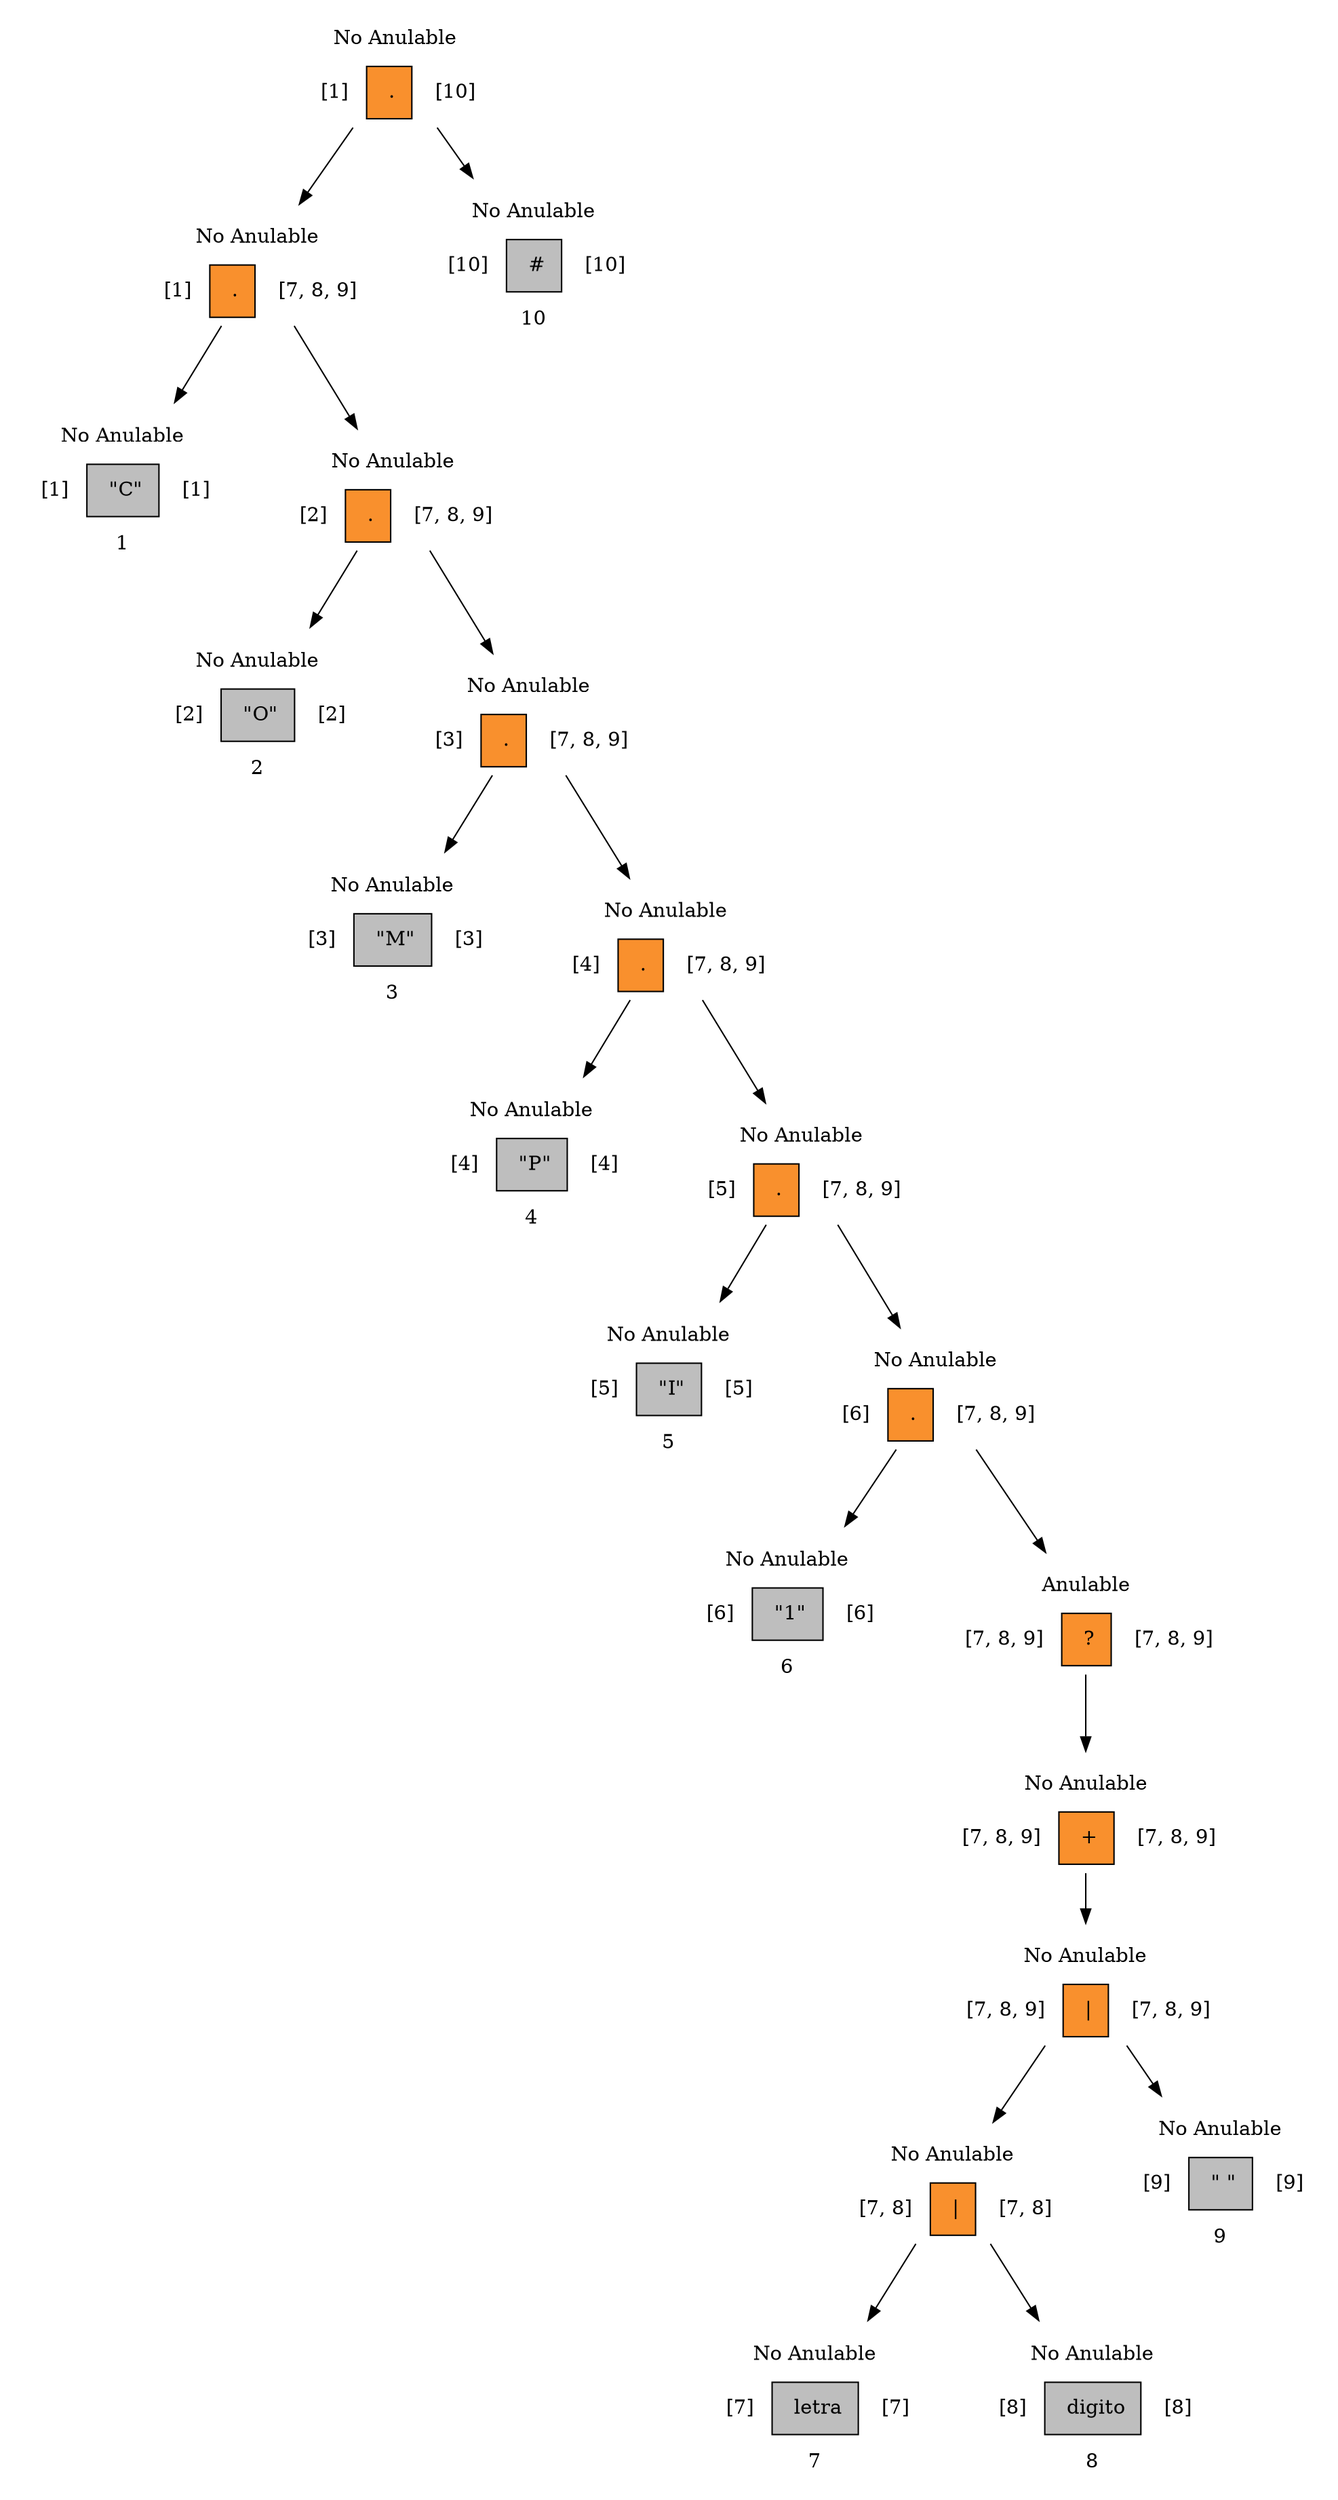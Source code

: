 digraph s {
N_1[shape = none label=<
 <TABLE border="0" cellspacing="2" cellpadding="10" >
 <TR>
 <TD colspan="3">No Anulable</TD>
 </TR>
 <TR>
 <TD> [1]</TD>
 <TD border="1" bgcolor="#F9902D"> .</TD>
 <TD> [10]</TD>
 </TR>
 </TABLE>>];N_2[shape = none label=<
 <TABLE border="0" cellspacing="2" cellpadding="10" >
 <TR>
 <TD colspan="3">No Anulable</TD>
 </TR>
 <TR>
 <TD> [1]</TD>
 <TD border="1" bgcolor="#F9902D"> .</TD>
 <TD> [7, 8, 9]</TD>
 </TR>
 </TABLE>>];N_1-> N_2;
N_3[shape = none label=<
 <TABLE border="0" cellspacing="2" cellpadding="10" >
 <TR>
 <TD colspan="3">No Anulable</TD>
 </TR>
 <TR>
 <TD> [1]</TD>
 <TD border="1" bgcolor="#bebebe" > "C"</TD>
 <TD> [1]</TD>
 </TR>
 <TR>
 <TD colspan="3">1</TD>
 </TR>
 </TABLE>>];N_2-> N_3;
N_4[shape = none label=<
 <TABLE border="0" cellspacing="2" cellpadding="10" >
 <TR>
 <TD colspan="3">No Anulable</TD>
 </TR>
 <TR>
 <TD> [2]</TD>
 <TD border="1" bgcolor="#F9902D"> .</TD>
 <TD> [7, 8, 9]</TD>
 </TR>
 </TABLE>>];N_2-> N_4;
N_5[shape = none label=<
 <TABLE border="0" cellspacing="2" cellpadding="10" >
 <TR>
 <TD colspan="3">No Anulable</TD>
 </TR>
 <TR>
 <TD> [2]</TD>
 <TD border="1" bgcolor="#bebebe" > "O"</TD>
 <TD> [2]</TD>
 </TR>
 <TR>
 <TD colspan="3">2</TD>
 </TR>
 </TABLE>>];N_4-> N_5;
N_6[shape = none label=<
 <TABLE border="0" cellspacing="2" cellpadding="10" >
 <TR>
 <TD colspan="3">No Anulable</TD>
 </TR>
 <TR>
 <TD> [3]</TD>
 <TD border="1" bgcolor="#F9902D"> .</TD>
 <TD> [7, 8, 9]</TD>
 </TR>
 </TABLE>>];N_4-> N_6;
N_7[shape = none label=<
 <TABLE border="0" cellspacing="2" cellpadding="10" >
 <TR>
 <TD colspan="3">No Anulable</TD>
 </TR>
 <TR>
 <TD> [3]</TD>
 <TD border="1" bgcolor="#bebebe" > "M"</TD>
 <TD> [3]</TD>
 </TR>
 <TR>
 <TD colspan="3">3</TD>
 </TR>
 </TABLE>>];N_6-> N_7;
N_8[shape = none label=<
 <TABLE border="0" cellspacing="2" cellpadding="10" >
 <TR>
 <TD colspan="3">No Anulable</TD>
 </TR>
 <TR>
 <TD> [4]</TD>
 <TD border="1" bgcolor="#F9902D"> .</TD>
 <TD> [7, 8, 9]</TD>
 </TR>
 </TABLE>>];N_6-> N_8;
N_9[shape = none label=<
 <TABLE border="0" cellspacing="2" cellpadding="10" >
 <TR>
 <TD colspan="3">No Anulable</TD>
 </TR>
 <TR>
 <TD> [4]</TD>
 <TD border="1" bgcolor="#bebebe" > "P"</TD>
 <TD> [4]</TD>
 </TR>
 <TR>
 <TD colspan="3">4</TD>
 </TR>
 </TABLE>>];N_8-> N_9;
N_10[shape = none label=<
 <TABLE border="0" cellspacing="2" cellpadding="10" >
 <TR>
 <TD colspan="3">No Anulable</TD>
 </TR>
 <TR>
 <TD> [5]</TD>
 <TD border="1" bgcolor="#F9902D"> .</TD>
 <TD> [7, 8, 9]</TD>
 </TR>
 </TABLE>>];N_8-> N_10;
N_11[shape = none label=<
 <TABLE border="0" cellspacing="2" cellpadding="10" >
 <TR>
 <TD colspan="3">No Anulable</TD>
 </TR>
 <TR>
 <TD> [5]</TD>
 <TD border="1" bgcolor="#bebebe" > "I"</TD>
 <TD> [5]</TD>
 </TR>
 <TR>
 <TD colspan="3">5</TD>
 </TR>
 </TABLE>>];N_10-> N_11;
N_12[shape = none label=<
 <TABLE border="0" cellspacing="2" cellpadding="10" >
 <TR>
 <TD colspan="3">No Anulable</TD>
 </TR>
 <TR>
 <TD> [6]</TD>
 <TD border="1" bgcolor="#F9902D"> .</TD>
 <TD> [7, 8, 9]</TD>
 </TR>
 </TABLE>>];N_10-> N_12;
N_13[shape = none label=<
 <TABLE border="0" cellspacing="2" cellpadding="10" >
 <TR>
 <TD colspan="3">No Anulable</TD>
 </TR>
 <TR>
 <TD> [6]</TD>
 <TD border="1" bgcolor="#bebebe" > "1"</TD>
 <TD> [6]</TD>
 </TR>
 <TR>
 <TD colspan="3">6</TD>
 </TR>
 </TABLE>>];N_12-> N_13;
N_14[shape = none label=<
 <TABLE border="0" cellspacing="2" cellpadding="10" >
 <TR>
 <TD colspan="3">Anulable</TD>
 </TR>
 <TR>
 <TD> [7, 8, 9]</TD>
 <TD border="1" bgcolor="#F9902D"> ?</TD>
 <TD> [7, 8, 9]</TD>
 </TR>
 </TABLE>>];N_12-> N_14;
N_15[shape = none label=<
 <TABLE border="0" cellspacing="2" cellpadding="10" >
 <TR>
 <TD colspan="3">No Anulable</TD>
 </TR>
 <TR>
 <TD> [7, 8, 9]</TD>
 <TD border="1" bgcolor="#F9902D"> +</TD>
 <TD> [7, 8, 9]</TD>
 </TR>
 </TABLE>>];N_14-> N_15;
N_16[shape = none label=<
 <TABLE border="0" cellspacing="2" cellpadding="10" >
 <TR>
 <TD colspan="3">No Anulable</TD>
 </TR>
 <TR>
 <TD> [7, 8, 9]</TD>
 <TD border="1" bgcolor="#F9902D"> |</TD>
 <TD> [7, 8, 9]</TD>
 </TR>
 </TABLE>>];N_15-> N_16;
N_17[shape = none label=<
 <TABLE border="0" cellspacing="2" cellpadding="10" >
 <TR>
 <TD colspan="3">No Anulable</TD>
 </TR>
 <TR>
 <TD> [7, 8]</TD>
 <TD border="1" bgcolor="#F9902D"> |</TD>
 <TD> [7, 8]</TD>
 </TR>
 </TABLE>>];N_16-> N_17;
N_18[shape = none label=<
 <TABLE border="0" cellspacing="2" cellpadding="10" >
 <TR>
 <TD colspan="3">No Anulable</TD>
 </TR>
 <TR>
 <TD> [7]</TD>
 <TD border="1" bgcolor="#bebebe" > letra</TD>
 <TD> [7]</TD>
 </TR>
 <TR>
 <TD colspan="3">7</TD>
 </TR>
 </TABLE>>];N_17-> N_18;
N_19[shape = none label=<
 <TABLE border="0" cellspacing="2" cellpadding="10" >
 <TR>
 <TD colspan="3">No Anulable</TD>
 </TR>
 <TR>
 <TD> [8]</TD>
 <TD border="1" bgcolor="#bebebe" > digito</TD>
 <TD> [8]</TD>
 </TR>
 <TR>
 <TD colspan="3">8</TD>
 </TR>
 </TABLE>>];N_17-> N_19;
N_20[shape = none label=<
 <TABLE border="0" cellspacing="2" cellpadding="10" >
 <TR>
 <TD colspan="3">No Anulable</TD>
 </TR>
 <TR>
 <TD> [9]</TD>
 <TD border="1" bgcolor="#bebebe" > " "</TD>
 <TD> [9]</TD>
 </TR>
 <TR>
 <TD colspan="3">9</TD>
 </TR>
 </TABLE>>];N_16-> N_20;
N_21[shape = none label=<
 <TABLE border="0" cellspacing="2" cellpadding="10" >
 <TR>
 <TD colspan="3">No Anulable</TD>
 </TR>
 <TR>
 <TD> [10]</TD>
 <TD border="1" bgcolor="#bebebe" > #</TD>
 <TD> [10]</TD>
 </TR>
 <TR>
 <TD colspan="3">10</TD>
 </TR>
 </TABLE>>];N_1-> N_21;

}
digraph s {
N_1[shape = none label=<
 <TABLE border="0" cellspacing="2" cellpadding="10" >
 <TR>
 <TD colspan="3">No Anulable</TD>
 </TR>
 <TR>
 <TD> [1]</TD>
 <TD border="1" bgcolor="#F9902D"> .</TD>
 <TD> [10]</TD>
 </TR>
 </TABLE>>];N_2[shape = none label=<
 <TABLE border="0" cellspacing="2" cellpadding="10" >
 <TR>
 <TD colspan="3">No Anulable</TD>
 </TR>
 <TR>
 <TD> [1]</TD>
 <TD border="1" bgcolor="#F9902D"> .</TD>
 <TD> [7, 8, 9]</TD>
 </TR>
 </TABLE>>];N_1-> N_2;
N_3[shape = none label=<
 <TABLE border="0" cellspacing="2" cellpadding="10" >
 <TR>
 <TD colspan="3">No Anulable</TD>
 </TR>
 <TR>
 <TD> [1]</TD>
 <TD border="1" bgcolor="#bebebe" > "C"</TD>
 <TD> [1]</TD>
 </TR>
 <TR>
 <TD colspan="3">1</TD>
 </TR>
 </TABLE>>];N_2-> N_3;
N_4[shape = none label=<
 <TABLE border="0" cellspacing="2" cellpadding="10" >
 <TR>
 <TD colspan="3">No Anulable</TD>
 </TR>
 <TR>
 <TD> [2]</TD>
 <TD border="1" bgcolor="#F9902D"> .</TD>
 <TD> [7, 8, 9]</TD>
 </TR>
 </TABLE>>];N_2-> N_4;
N_5[shape = none label=<
 <TABLE border="0" cellspacing="2" cellpadding="10" >
 <TR>
 <TD colspan="3">No Anulable</TD>
 </TR>
 <TR>
 <TD> [2]</TD>
 <TD border="1" bgcolor="#bebebe" > "O"</TD>
 <TD> [2]</TD>
 </TR>
 <TR>
 <TD colspan="3">2</TD>
 </TR>
 </TABLE>>];N_4-> N_5;
N_6[shape = none label=<
 <TABLE border="0" cellspacing="2" cellpadding="10" >
 <TR>
 <TD colspan="3">No Anulable</TD>
 </TR>
 <TR>
 <TD> [3]</TD>
 <TD border="1" bgcolor="#F9902D"> .</TD>
 <TD> [7, 8, 9]</TD>
 </TR>
 </TABLE>>];N_4-> N_6;
N_7[shape = none label=<
 <TABLE border="0" cellspacing="2" cellpadding="10" >
 <TR>
 <TD colspan="3">No Anulable</TD>
 </TR>
 <TR>
 <TD> [3]</TD>
 <TD border="1" bgcolor="#bebebe" > "M"</TD>
 <TD> [3]</TD>
 </TR>
 <TR>
 <TD colspan="3">3</TD>
 </TR>
 </TABLE>>];N_6-> N_7;
N_8[shape = none label=<
 <TABLE border="0" cellspacing="2" cellpadding="10" >
 <TR>
 <TD colspan="3">No Anulable</TD>
 </TR>
 <TR>
 <TD> [4]</TD>
 <TD border="1" bgcolor="#F9902D"> .</TD>
 <TD> [7, 8, 9]</TD>
 </TR>
 </TABLE>>];N_6-> N_8;
N_9[shape = none label=<
 <TABLE border="0" cellspacing="2" cellpadding="10" >
 <TR>
 <TD colspan="3">No Anulable</TD>
 </TR>
 <TR>
 <TD> [4]</TD>
 <TD border="1" bgcolor="#bebebe" > "P"</TD>
 <TD> [4]</TD>
 </TR>
 <TR>
 <TD colspan="3">4</TD>
 </TR>
 </TABLE>>];N_8-> N_9;
N_10[shape = none label=<
 <TABLE border="0" cellspacing="2" cellpadding="10" >
 <TR>
 <TD colspan="3">No Anulable</TD>
 </TR>
 <TR>
 <TD> [5]</TD>
 <TD border="1" bgcolor="#F9902D"> .</TD>
 <TD> [7, 8, 9]</TD>
 </TR>
 </TABLE>>];N_8-> N_10;
N_11[shape = none label=<
 <TABLE border="0" cellspacing="2" cellpadding="10" >
 <TR>
 <TD colspan="3">No Anulable</TD>
 </TR>
 <TR>
 <TD> [5]</TD>
 <TD border="1" bgcolor="#bebebe" > "I"</TD>
 <TD> [5]</TD>
 </TR>
 <TR>
 <TD colspan="3">5</TD>
 </TR>
 </TABLE>>];N_10-> N_11;
N_12[shape = none label=<
 <TABLE border="0" cellspacing="2" cellpadding="10" >
 <TR>
 <TD colspan="3">No Anulable</TD>
 </TR>
 <TR>
 <TD> [6]</TD>
 <TD border="1" bgcolor="#F9902D"> .</TD>
 <TD> [7, 8, 9]</TD>
 </TR>
 </TABLE>>];N_10-> N_12;
N_13[shape = none label=<
 <TABLE border="0" cellspacing="2" cellpadding="10" >
 <TR>
 <TD colspan="3">No Anulable</TD>
 </TR>
 <TR>
 <TD> [6]</TD>
 <TD border="1" bgcolor="#bebebe" > "1"</TD>
 <TD> [6]</TD>
 </TR>
 <TR>
 <TD colspan="3">6</TD>
 </TR>
 </TABLE>>];N_12-> N_13;
N_14[shape = none label=<
 <TABLE border="0" cellspacing="2" cellpadding="10" >
 <TR>
 <TD colspan="3">Anulable</TD>
 </TR>
 <TR>
 <TD> [7, 8, 9]</TD>
 <TD border="1" bgcolor="#F9902D"> ?</TD>
 <TD> [7, 8, 9]</TD>
 </TR>
 </TABLE>>];N_12-> N_14;
N_15[shape = none label=<
 <TABLE border="0" cellspacing="2" cellpadding="10" >
 <TR>
 <TD colspan="3">No Anulable</TD>
 </TR>
 <TR>
 <TD> [7, 8, 9]</TD>
 <TD border="1" bgcolor="#F9902D"> +</TD>
 <TD> [7, 8, 9]</TD>
 </TR>
 </TABLE>>];N_14-> N_15;
N_16[shape = none label=<
 <TABLE border="0" cellspacing="2" cellpadding="10" >
 <TR>
 <TD colspan="3">No Anulable</TD>
 </TR>
 <TR>
 <TD> [7, 8, 9]</TD>
 <TD border="1" bgcolor="#F9902D"> |</TD>
 <TD> [7, 8, 9]</TD>
 </TR>
 </TABLE>>];N_15-> N_16;
N_17[shape = none label=<
 <TABLE border="0" cellspacing="2" cellpadding="10" >
 <TR>
 <TD colspan="3">No Anulable</TD>
 </TR>
 <TR>
 <TD> [7, 8]</TD>
 <TD border="1" bgcolor="#F9902D"> |</TD>
 <TD> [7, 8]</TD>
 </TR>
 </TABLE>>];N_16-> N_17;
N_18[shape = none label=<
 <TABLE border="0" cellspacing="2" cellpadding="10" >
 <TR>
 <TD colspan="3">No Anulable</TD>
 </TR>
 <TR>
 <TD> [7]</TD>
 <TD border="1" bgcolor="#bebebe" > letra</TD>
 <TD> [7]</TD>
 </TR>
 <TR>
 <TD colspan="3">7</TD>
 </TR>
 </TABLE>>];N_17-> N_18;
N_19[shape = none label=<
 <TABLE border="0" cellspacing="2" cellpadding="10" >
 <TR>
 <TD colspan="3">No Anulable</TD>
 </TR>
 <TR>
 <TD> [8]</TD>
 <TD border="1" bgcolor="#bebebe" > digito</TD>
 <TD> [8]</TD>
 </TR>
 <TR>
 <TD colspan="3">8</TD>
 </TR>
 </TABLE>>];N_17-> N_19;
N_20[shape = none label=<
 <TABLE border="0" cellspacing="2" cellpadding="10" >
 <TR>
 <TD colspan="3">No Anulable</TD>
 </TR>
 <TR>
 <TD> [9]</TD>
 <TD border="1" bgcolor="#bebebe" > " "</TD>
 <TD> [9]</TD>
 </TR>
 <TR>
 <TD colspan="3">9</TD>
 </TR>
 </TABLE>>];N_16-> N_20;
N_21[shape = none label=<
 <TABLE border="0" cellspacing="2" cellpadding="10" >
 <TR>
 <TD colspan="3">No Anulable</TD>
 </TR>
 <TR>
 <TD> [10]</TD>
 <TD border="1" bgcolor="#bebebe" > #</TD>
 <TD> [10]</TD>
 </TR>
 <TR>
 <TD colspan="3">10</TD>
 </TR>
 </TABLE>>];N_1-> N_21;

}
digraph s {
N_1[shape = none label=<
 <TABLE border="0" cellspacing="2" cellpadding="10" >
 <TR>
 <TD colspan="3">No Anulable</TD>
 </TR>
 <TR>
 <TD> [1]</TD>
 <TD border="1" bgcolor="#F9902D"> .</TD>
 <TD> [10]</TD>
 </TR>
 </TABLE>>];N_2[shape = none label=<
 <TABLE border="0" cellspacing="2" cellpadding="10" >
 <TR>
 <TD colspan="3">No Anulable</TD>
 </TR>
 <TR>
 <TD> [1]</TD>
 <TD border="1" bgcolor="#F9902D"> .</TD>
 <TD> [7, 8, 9]</TD>
 </TR>
 </TABLE>>];N_1-> N_2;
N_3[shape = none label=<
 <TABLE border="0" cellspacing="2" cellpadding="10" >
 <TR>
 <TD colspan="3">No Anulable</TD>
 </TR>
 <TR>
 <TD> [1]</TD>
 <TD border="1" bgcolor="#bebebe" > "C"</TD>
 <TD> [1]</TD>
 </TR>
 <TR>
 <TD colspan="3">1</TD>
 </TR>
 </TABLE>>];N_2-> N_3;
N_4[shape = none label=<
 <TABLE border="0" cellspacing="2" cellpadding="10" >
 <TR>
 <TD colspan="3">No Anulable</TD>
 </TR>
 <TR>
 <TD> [2]</TD>
 <TD border="1" bgcolor="#F9902D"> .</TD>
 <TD> [7, 8, 9]</TD>
 </TR>
 </TABLE>>];N_2-> N_4;
N_5[shape = none label=<
 <TABLE border="0" cellspacing="2" cellpadding="10" >
 <TR>
 <TD colspan="3">No Anulable</TD>
 </TR>
 <TR>
 <TD> [2]</TD>
 <TD border="1" bgcolor="#bebebe" > "O"</TD>
 <TD> [2]</TD>
 </TR>
 <TR>
 <TD colspan="3">2</TD>
 </TR>
 </TABLE>>];N_4-> N_5;
N_6[shape = none label=<
 <TABLE border="0" cellspacing="2" cellpadding="10" >
 <TR>
 <TD colspan="3">No Anulable</TD>
 </TR>
 <TR>
 <TD> [3]</TD>
 <TD border="1" bgcolor="#F9902D"> .</TD>
 <TD> [7, 8, 9]</TD>
 </TR>
 </TABLE>>];N_4-> N_6;
N_7[shape = none label=<
 <TABLE border="0" cellspacing="2" cellpadding="10" >
 <TR>
 <TD colspan="3">No Anulable</TD>
 </TR>
 <TR>
 <TD> [3]</TD>
 <TD border="1" bgcolor="#bebebe" > "M"</TD>
 <TD> [3]</TD>
 </TR>
 <TR>
 <TD colspan="3">3</TD>
 </TR>
 </TABLE>>];N_6-> N_7;
N_8[shape = none label=<
 <TABLE border="0" cellspacing="2" cellpadding="10" >
 <TR>
 <TD colspan="3">No Anulable</TD>
 </TR>
 <TR>
 <TD> [4]</TD>
 <TD border="1" bgcolor="#F9902D"> .</TD>
 <TD> [7, 8, 9]</TD>
 </TR>
 </TABLE>>];N_6-> N_8;
N_9[shape = none label=<
 <TABLE border="0" cellspacing="2" cellpadding="10" >
 <TR>
 <TD colspan="3">No Anulable</TD>
 </TR>
 <TR>
 <TD> [4]</TD>
 <TD border="1" bgcolor="#bebebe" > "P"</TD>
 <TD> [4]</TD>
 </TR>
 <TR>
 <TD colspan="3">4</TD>
 </TR>
 </TABLE>>];N_8-> N_9;
N_10[shape = none label=<
 <TABLE border="0" cellspacing="2" cellpadding="10" >
 <TR>
 <TD colspan="3">No Anulable</TD>
 </TR>
 <TR>
 <TD> [5]</TD>
 <TD border="1" bgcolor="#F9902D"> .</TD>
 <TD> [7, 8, 9]</TD>
 </TR>
 </TABLE>>];N_8-> N_10;
N_11[shape = none label=<
 <TABLE border="0" cellspacing="2" cellpadding="10" >
 <TR>
 <TD colspan="3">No Anulable</TD>
 </TR>
 <TR>
 <TD> [5]</TD>
 <TD border="1" bgcolor="#bebebe" > "I"</TD>
 <TD> [5]</TD>
 </TR>
 <TR>
 <TD colspan="3">5</TD>
 </TR>
 </TABLE>>];N_10-> N_11;
N_12[shape = none label=<
 <TABLE border="0" cellspacing="2" cellpadding="10" >
 <TR>
 <TD colspan="3">No Anulable</TD>
 </TR>
 <TR>
 <TD> [6]</TD>
 <TD border="1" bgcolor="#F9902D"> .</TD>
 <TD> [7, 8, 9]</TD>
 </TR>
 </TABLE>>];N_10-> N_12;
N_13[shape = none label=<
 <TABLE border="0" cellspacing="2" cellpadding="10" >
 <TR>
 <TD colspan="3">No Anulable</TD>
 </TR>
 <TR>
 <TD> [6]</TD>
 <TD border="1" bgcolor="#bebebe" > "1"</TD>
 <TD> [6]</TD>
 </TR>
 <TR>
 <TD colspan="3">6</TD>
 </TR>
 </TABLE>>];N_12-> N_13;
N_14[shape = none label=<
 <TABLE border="0" cellspacing="2" cellpadding="10" >
 <TR>
 <TD colspan="3">Anulable</TD>
 </TR>
 <TR>
 <TD> [7, 8, 9]</TD>
 <TD border="1" bgcolor="#F9902D"> ?</TD>
 <TD> [7, 8, 9]</TD>
 </TR>
 </TABLE>>];N_12-> N_14;
N_15[shape = none label=<
 <TABLE border="0" cellspacing="2" cellpadding="10" >
 <TR>
 <TD colspan="3">No Anulable</TD>
 </TR>
 <TR>
 <TD> [7, 8, 9]</TD>
 <TD border="1" bgcolor="#F9902D"> +</TD>
 <TD> [7, 8, 9]</TD>
 </TR>
 </TABLE>>];N_14-> N_15;
N_16[shape = none label=<
 <TABLE border="0" cellspacing="2" cellpadding="10" >
 <TR>
 <TD colspan="3">No Anulable</TD>
 </TR>
 <TR>
 <TD> [7, 8, 9]</TD>
 <TD border="1" bgcolor="#F9902D"> |</TD>
 <TD> [7, 8, 9]</TD>
 </TR>
 </TABLE>>];N_15-> N_16;
N_17[shape = none label=<
 <TABLE border="0" cellspacing="2" cellpadding="10" >
 <TR>
 <TD colspan="3">No Anulable</TD>
 </TR>
 <TR>
 <TD> [7, 8]</TD>
 <TD border="1" bgcolor="#F9902D"> |</TD>
 <TD> [7, 8]</TD>
 </TR>
 </TABLE>>];N_16-> N_17;
N_18[shape = none label=<
 <TABLE border="0" cellspacing="2" cellpadding="10" >
 <TR>
 <TD colspan="3">No Anulable</TD>
 </TR>
 <TR>
 <TD> [7]</TD>
 <TD border="1" bgcolor="#bebebe" > letra</TD>
 <TD> [7]</TD>
 </TR>
 <TR>
 <TD colspan="3">7</TD>
 </TR>
 </TABLE>>];N_17-> N_18;
N_19[shape = none label=<
 <TABLE border="0" cellspacing="2" cellpadding="10" >
 <TR>
 <TD colspan="3">No Anulable</TD>
 </TR>
 <TR>
 <TD> [8]</TD>
 <TD border="1" bgcolor="#bebebe" > digito</TD>
 <TD> [8]</TD>
 </TR>
 <TR>
 <TD colspan="3">8</TD>
 </TR>
 </TABLE>>];N_17-> N_19;
N_20[shape = none label=<
 <TABLE border="0" cellspacing="2" cellpadding="10" >
 <TR>
 <TD colspan="3">No Anulable</TD>
 </TR>
 <TR>
 <TD> [9]</TD>
 <TD border="1" bgcolor="#bebebe" > " "</TD>
 <TD> [9]</TD>
 </TR>
 <TR>
 <TD colspan="3">9</TD>
 </TR>
 </TABLE>>];N_16-> N_20;
N_21[shape = none label=<
 <TABLE border="0" cellspacing="2" cellpadding="10" >
 <TR>
 <TD colspan="3">No Anulable</TD>
 </TR>
 <TR>
 <TD> [10]</TD>
 <TD border="1" bgcolor="#bebebe" > #</TD>
 <TD> [10]</TD>
 </TR>
 <TR>
 <TD colspan="3">10</TD>
 </TR>
 </TABLE>>];N_1-> N_21;

}
digraph s {
N_1[shape = none label=<
 <TABLE border="0" cellspacing="2" cellpadding="10" >
 <TR>
 <TD colspan="3">No Anulable</TD>
 </TR>
 <TR>
 <TD> [1]</TD>
 <TD border="1" bgcolor="#F9902D"> .</TD>
 <TD> [10]</TD>
 </TR>
 </TABLE>>];N_2[shape = none label=<
 <TABLE border="0" cellspacing="2" cellpadding="10" >
 <TR>
 <TD colspan="3">No Anulable</TD>
 </TR>
 <TR>
 <TD> [1]</TD>
 <TD border="1" bgcolor="#F9902D"> .</TD>
 <TD> [7, 8, 9]</TD>
 </TR>
 </TABLE>>];N_1-> N_2;
N_3[shape = none label=<
 <TABLE border="0" cellspacing="2" cellpadding="10" >
 <TR>
 <TD colspan="3">No Anulable</TD>
 </TR>
 <TR>
 <TD> [1]</TD>
 <TD border="1" bgcolor="#bebebe" > "C"</TD>
 <TD> [1]</TD>
 </TR>
 <TR>
 <TD colspan="3">1</TD>
 </TR>
 </TABLE>>];N_2-> N_3;
N_4[shape = none label=<
 <TABLE border="0" cellspacing="2" cellpadding="10" >
 <TR>
 <TD colspan="3">No Anulable</TD>
 </TR>
 <TR>
 <TD> [2]</TD>
 <TD border="1" bgcolor="#F9902D"> .</TD>
 <TD> [7, 8, 9]</TD>
 </TR>
 </TABLE>>];N_2-> N_4;
N_5[shape = none label=<
 <TABLE border="0" cellspacing="2" cellpadding="10" >
 <TR>
 <TD colspan="3">No Anulable</TD>
 </TR>
 <TR>
 <TD> [2]</TD>
 <TD border="1" bgcolor="#bebebe" > "O"</TD>
 <TD> [2]</TD>
 </TR>
 <TR>
 <TD colspan="3">2</TD>
 </TR>
 </TABLE>>];N_4-> N_5;
N_6[shape = none label=<
 <TABLE border="0" cellspacing="2" cellpadding="10" >
 <TR>
 <TD colspan="3">No Anulable</TD>
 </TR>
 <TR>
 <TD> [3]</TD>
 <TD border="1" bgcolor="#F9902D"> .</TD>
 <TD> [7, 8, 9]</TD>
 </TR>
 </TABLE>>];N_4-> N_6;
N_7[shape = none label=<
 <TABLE border="0" cellspacing="2" cellpadding="10" >
 <TR>
 <TD colspan="3">No Anulable</TD>
 </TR>
 <TR>
 <TD> [3]</TD>
 <TD border="1" bgcolor="#bebebe" > "M"</TD>
 <TD> [3]</TD>
 </TR>
 <TR>
 <TD colspan="3">3</TD>
 </TR>
 </TABLE>>];N_6-> N_7;
N_8[shape = none label=<
 <TABLE border="0" cellspacing="2" cellpadding="10" >
 <TR>
 <TD colspan="3">No Anulable</TD>
 </TR>
 <TR>
 <TD> [4]</TD>
 <TD border="1" bgcolor="#F9902D"> .</TD>
 <TD> [7, 8, 9]</TD>
 </TR>
 </TABLE>>];N_6-> N_8;
N_9[shape = none label=<
 <TABLE border="0" cellspacing="2" cellpadding="10" >
 <TR>
 <TD colspan="3">No Anulable</TD>
 </TR>
 <TR>
 <TD> [4]</TD>
 <TD border="1" bgcolor="#bebebe" > "P"</TD>
 <TD> [4]</TD>
 </TR>
 <TR>
 <TD colspan="3">4</TD>
 </TR>
 </TABLE>>];N_8-> N_9;
N_10[shape = none label=<
 <TABLE border="0" cellspacing="2" cellpadding="10" >
 <TR>
 <TD colspan="3">No Anulable</TD>
 </TR>
 <TR>
 <TD> [5]</TD>
 <TD border="1" bgcolor="#F9902D"> .</TD>
 <TD> [7, 8, 9]</TD>
 </TR>
 </TABLE>>];N_8-> N_10;
N_11[shape = none label=<
 <TABLE border="0" cellspacing="2" cellpadding="10" >
 <TR>
 <TD colspan="3">No Anulable</TD>
 </TR>
 <TR>
 <TD> [5]</TD>
 <TD border="1" bgcolor="#bebebe" > "I"</TD>
 <TD> [5]</TD>
 </TR>
 <TR>
 <TD colspan="3">5</TD>
 </TR>
 </TABLE>>];N_10-> N_11;
N_12[shape = none label=<
 <TABLE border="0" cellspacing="2" cellpadding="10" >
 <TR>
 <TD colspan="3">No Anulable</TD>
 </TR>
 <TR>
 <TD> [6]</TD>
 <TD border="1" bgcolor="#F9902D"> .</TD>
 <TD> [7, 8, 9]</TD>
 </TR>
 </TABLE>>];N_10-> N_12;
N_13[shape = none label=<
 <TABLE border="0" cellspacing="2" cellpadding="10" >
 <TR>
 <TD colspan="3">No Anulable</TD>
 </TR>
 <TR>
 <TD> [6]</TD>
 <TD border="1" bgcolor="#bebebe" > "1"</TD>
 <TD> [6]</TD>
 </TR>
 <TR>
 <TD colspan="3">6</TD>
 </TR>
 </TABLE>>];N_12-> N_13;
N_14[shape = none label=<
 <TABLE border="0" cellspacing="2" cellpadding="10" >
 <TR>
 <TD colspan="3">Anulable</TD>
 </TR>
 <TR>
 <TD> [7, 8, 9]</TD>
 <TD border="1" bgcolor="#F9902D"> ?</TD>
 <TD> [7, 8, 9]</TD>
 </TR>
 </TABLE>>];N_12-> N_14;
N_15[shape = none label=<
 <TABLE border="0" cellspacing="2" cellpadding="10" >
 <TR>
 <TD colspan="3">No Anulable</TD>
 </TR>
 <TR>
 <TD> [7, 8, 9]</TD>
 <TD border="1" bgcolor="#F9902D"> +</TD>
 <TD> [7, 8, 9]</TD>
 </TR>
 </TABLE>>];N_14-> N_15;
N_16[shape = none label=<
 <TABLE border="0" cellspacing="2" cellpadding="10" >
 <TR>
 <TD colspan="3">No Anulable</TD>
 </TR>
 <TR>
 <TD> [7, 8, 9]</TD>
 <TD border="1" bgcolor="#F9902D"> |</TD>
 <TD> [7, 8, 9]</TD>
 </TR>
 </TABLE>>];N_15-> N_16;
N_17[shape = none label=<
 <TABLE border="0" cellspacing="2" cellpadding="10" >
 <TR>
 <TD colspan="3">No Anulable</TD>
 </TR>
 <TR>
 <TD> [7, 8]</TD>
 <TD border="1" bgcolor="#F9902D"> |</TD>
 <TD> [7, 8]</TD>
 </TR>
 </TABLE>>];N_16-> N_17;
N_18[shape = none label=<
 <TABLE border="0" cellspacing="2" cellpadding="10" >
 <TR>
 <TD colspan="3">No Anulable</TD>
 </TR>
 <TR>
 <TD> [7]</TD>
 <TD border="1" bgcolor="#bebebe" > letra</TD>
 <TD> [7]</TD>
 </TR>
 <TR>
 <TD colspan="3">7</TD>
 </TR>
 </TABLE>>];N_17-> N_18;
N_19[shape = none label=<
 <TABLE border="0" cellspacing="2" cellpadding="10" >
 <TR>
 <TD colspan="3">No Anulable</TD>
 </TR>
 <TR>
 <TD> [8]</TD>
 <TD border="1" bgcolor="#bebebe" > digito</TD>
 <TD> [8]</TD>
 </TR>
 <TR>
 <TD colspan="3">8</TD>
 </TR>
 </TABLE>>];N_17-> N_19;
N_20[shape = none label=<
 <TABLE border="0" cellspacing="2" cellpadding="10" >
 <TR>
 <TD colspan="3">No Anulable</TD>
 </TR>
 <TR>
 <TD> [9]</TD>
 <TD border="1" bgcolor="#bebebe" > " "</TD>
 <TD> [9]</TD>
 </TR>
 <TR>
 <TD colspan="3">9</TD>
 </TR>
 </TABLE>>];N_16-> N_20;
N_21[shape = none label=<
 <TABLE border="0" cellspacing="2" cellpadding="10" >
 <TR>
 <TD colspan="3">No Anulable</TD>
 </TR>
 <TR>
 <TD> [10]</TD>
 <TD border="1" bgcolor="#bebebe" > #</TD>
 <TD> [10]</TD>
 </TR>
 <TR>
 <TD colspan="3">10</TD>
 </TR>
 </TABLE>>];N_1-> N_21;

}

